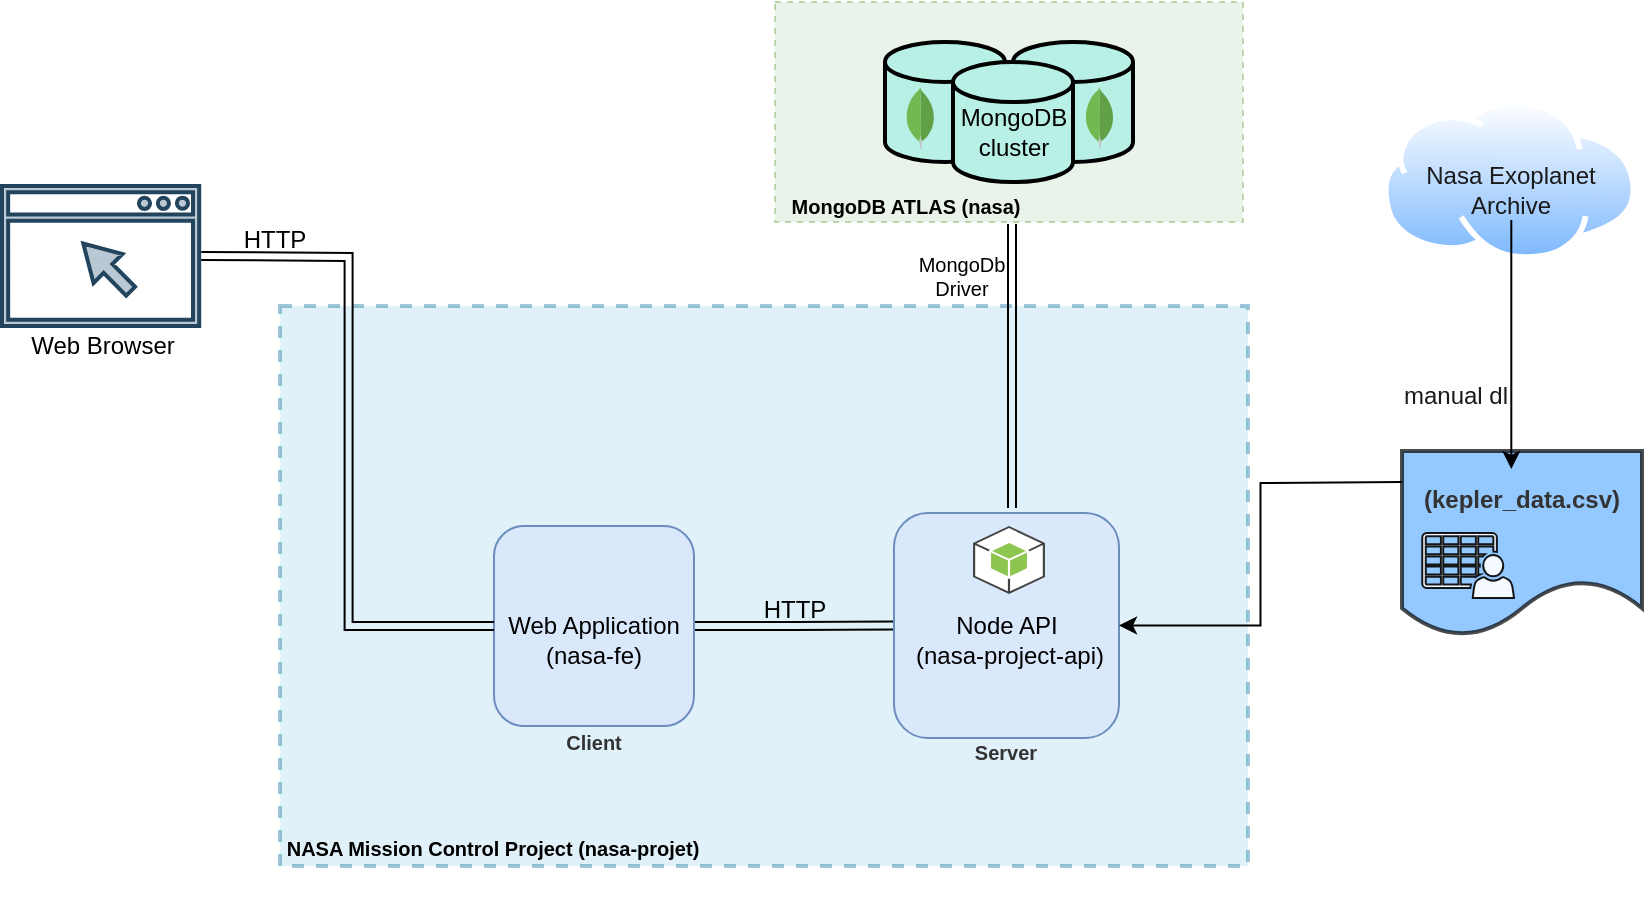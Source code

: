 <mxfile version="15.8.7" type="device"><diagram id="yLxorb2J_0gAN4Lswbhj" name="Page-1"><mxGraphModel dx="868" dy="553" grid="1" gridSize="10" guides="1" tooltips="1" connect="1" arrows="1" fold="1" page="1" pageScale="1" pageWidth="1100" pageHeight="850" background="none" math="0" shadow="0"><root><mxCell id="0"/><mxCell id="1" parent="0"/><mxCell id="WeHqNrJhPxdJs0SRAS9N-8" value="" style="rounded=0;whiteSpace=wrap;html=1;labelBackgroundColor=none;dashed=1;strokeColor=#10739e;perimeterSpacing=0;strokeWidth=2;fillColor=#b1ddf0;opacity=40;" parent="1" vertex="1"><mxGeometry x="359" y="345" width="484" height="280" as="geometry"/></mxCell><mxCell id="WeHqNrJhPxdJs0SRAS9N-4" value="" style="edgeStyle=orthogonalEdgeStyle;rounded=0;orthogonalLoop=1;jettySize=auto;html=1;shape=link;" parent="1" source="WeHqNrJhPxdJs0SRAS9N-1" target="WeHqNrJhPxdJs0SRAS9N-3" edge="1"><mxGeometry relative="1" as="geometry"/></mxCell><mxCell id="WeHqNrJhPxdJs0SRAS9N-1" value="Web Application" style="whiteSpace=wrap;html=1;aspect=fixed;fillColor=#dae8fc;strokeColor=#6c8ebf;rounded=1;" parent="1" vertex="1"><mxGeometry x="466" y="455" width="100" height="100" as="geometry"/></mxCell><mxCell id="WeHqNrJhPxdJs0SRAS9N-3" value="Node API" style="whiteSpace=wrap;html=1;aspect=fixed;labelBackgroundColor=none;fillColor=#dae8fc;strokeColor=#6c8ebf;rounded=1;" parent="1" vertex="1"><mxGeometry x="666" y="448.5" width="112.5" height="112.5" as="geometry"/></mxCell><mxCell id="WeHqNrJhPxdJs0SRAS9N-5" value="HTTP" style="text;html=1;align=center;verticalAlign=middle;resizable=0;points=[];autosize=1;strokeColor=none;fillColor=none;" parent="1" vertex="1"><mxGeometry x="591" y="487" width="50" height="20" as="geometry"/></mxCell><mxCell id="WeHqNrJhPxdJs0SRAS9N-9" value="&lt;p&gt;&lt;font style=&quot;font-size: 10px&quot;&gt;NASA Mission Control Project (nasa-projet)&lt;/font&gt;&lt;/p&gt;" style="text;strokeColor=none;fillColor=none;html=1;fontSize=24;fontStyle=1;verticalAlign=middle;align=center;dashed=1;labelBackgroundColor=none;" parent="1" vertex="1"><mxGeometry x="363" y="602" width="204" height="20" as="geometry"/></mxCell><mxCell id="1WTHmn72mVk34fDn99j9-1" value="(nasa-fe)" style="text;html=1;strokeColor=none;fillColor=none;align=center;verticalAlign=middle;whiteSpace=wrap;rounded=0;dashed=1;opacity=40;" parent="1" vertex="1"><mxGeometry x="486" y="505" width="60" height="30" as="geometry"/></mxCell><mxCell id="1WTHmn72mVk34fDn99j9-2" value="(nasa-project-api)" style="text;html=1;strokeColor=none;fillColor=none;align=center;verticalAlign=middle;whiteSpace=wrap;rounded=0;dashed=1;opacity=40;" parent="1" vertex="1"><mxGeometry x="673.5" y="505" width="100" height="30" as="geometry"/></mxCell><mxCell id="1WTHmn72mVk34fDn99j9-5" style="edgeStyle=orthogonalEdgeStyle;rounded=0;orthogonalLoop=1;jettySize=auto;html=1;entryX=0;entryY=0.5;entryDx=0;entryDy=0;shape=link;" parent="1" target="WeHqNrJhPxdJs0SRAS9N-1" edge="1"><mxGeometry relative="1" as="geometry"><mxPoint x="319.59" y="320.0" as="sourcePoint"/></mxGeometry></mxCell><mxCell id="1WTHmn72mVk34fDn99j9-3" value="" style="sketch=0;pointerEvents=1;shadow=0;dashed=0;html=1;strokeColor=#23445d;fillColor=#bac8d3;aspect=fixed;labelPosition=center;verticalLabelPosition=bottom;verticalAlign=top;align=center;outlineConnect=0;shape=mxgraph.vvd.web_browser;strokeWidth=2;" parent="1" vertex="1"><mxGeometry x="220" y="285" width="98.59" height="70" as="geometry"/></mxCell><mxCell id="1WTHmn72mVk34fDn99j9-6" value="Web Browser" style="text;html=1;strokeColor=none;fillColor=none;align=center;verticalAlign=middle;whiteSpace=wrap;rounded=0;dashed=1;" parent="1" vertex="1"><mxGeometry x="220" y="355" width="101" height="20" as="geometry"/></mxCell><mxCell id="1WTHmn72mVk34fDn99j9-7" value="" style="outlineConnect=0;dashed=0;verticalLabelPosition=bottom;verticalAlign=top;align=center;html=1;shape=mxgraph.aws3.android;fillColor=#8CC64F;gradientColor=none;strokeColor=default;strokeWidth=2;" parent="1" vertex="1"><mxGeometry x="705.5" y="455" width="36" height="34" as="geometry"/></mxCell><mxCell id="1WTHmn72mVk34fDn99j9-8" value="HTTP" style="text;html=1;align=center;verticalAlign=middle;resizable=0;points=[];autosize=1;strokeColor=none;fillColor=none;" parent="1" vertex="1"><mxGeometry x="331" y="302" width="50" height="20" as="geometry"/></mxCell><mxCell id="1WTHmn72mVk34fDn99j9-21" value="" style="edgeStyle=orthogonalEdgeStyle;rounded=0;orthogonalLoop=1;jettySize=auto;html=1;fontColor=#FFFFFF;entryX=1;entryY=0.5;entryDx=0;entryDy=0;" parent="1" target="WeHqNrJhPxdJs0SRAS9N-3" edge="1"><mxGeometry relative="1" as="geometry"><mxPoint x="920" y="433" as="sourcePoint"/></mxGeometry></mxCell><mxCell id="1WTHmn72mVk34fDn99j9-12" value="" style="shape=document;whiteSpace=wrap;html=1;boundedLbl=1;rounded=1;strokeColor=default;strokeWidth=2;fillColor=#66B2FF;opacity=70;" parent="1" vertex="1"><mxGeometry x="920" y="417.5" width="120" height="92.5" as="geometry"/></mxCell><mxCell id="1WTHmn72mVk34fDn99j9-13" value="&lt;b&gt;&lt;font color=&quot;#333333&quot;&gt;(kepler_data.csv)&lt;/font&gt;&lt;/b&gt;" style="text;html=1;align=center;verticalAlign=middle;whiteSpace=wrap;rounded=0;" parent="1" vertex="1"><mxGeometry x="950" y="426.5" width="60" height="30" as="geometry"/></mxCell><mxCell id="1WTHmn72mVk34fDn99j9-24" value="" style="group" parent="1" vertex="1" connectable="0"><mxGeometry x="910" y="242" width="127.25" height="80" as="geometry"/></mxCell><mxCell id="1WTHmn72mVk34fDn99j9-22" value="" style="aspect=fixed;perimeter=ellipsePerimeter;html=1;align=center;shadow=0;dashed=0;spacingTop=3;image;image=img/lib/active_directory/internet_cloud.svg;rounded=1;fontColor=#FFFFFF;strokeColor=default;strokeWidth=2;fillColor=#66B2FF;" parent="1WTHmn72mVk34fDn99j9-24" vertex="1"><mxGeometry x="0.27" width="126.98" height="80" as="geometry"/></mxCell><mxCell id="1WTHmn72mVk34fDn99j9-17" value="&lt;font color=&quot;#1a1a1a&quot;&gt;Nasa Exoplanet Archive&lt;/font&gt;" style="text;html=1;strokeColor=none;fillColor=none;align=center;verticalAlign=middle;whiteSpace=wrap;rounded=0;fontColor=#FFFFFF;" parent="1WTHmn72mVk34fDn99j9-24" vertex="1"><mxGeometry x="1" y="30" width="127.25" height="30" as="geometry"/></mxCell><mxCell id="1WTHmn72mVk34fDn99j9-25" value="manual dl" style="text;html=1;strokeColor=none;fillColor=none;align=center;verticalAlign=middle;whiteSpace=wrap;rounded=0;fontColor=#1A1A1A;" parent="1" vertex="1"><mxGeometry x="917" y="375" width="60" height="30" as="geometry"/></mxCell><mxCell id="1WTHmn72mVk34fDn99j9-28" style="edgeStyle=orthogonalEdgeStyle;rounded=0;orthogonalLoop=1;jettySize=auto;html=1;fontColor=#1A1A1A;" parent="1" source="1WTHmn72mVk34fDn99j9-17" target="1WTHmn72mVk34fDn99j9-13" edge="1"><mxGeometry relative="1" as="geometry"><Array as="points"><mxPoint x="975" y="380"/><mxPoint x="975" y="380"/></Array></mxGeometry></mxCell><mxCell id="439Boe0HWz0cfrYoSCYV-14" value="" style="group" vertex="1" connectable="0" parent="1"><mxGeometry x="606.5" y="193" width="234" height="112" as="geometry"/></mxCell><mxCell id="439Boe0HWz0cfrYoSCYV-1" value="" style="rounded=0;whiteSpace=wrap;html=1;fillColor=#d5e8d4;strokeColor=#82b366;dashed=1;opacity=50;" vertex="1" parent="439Boe0HWz0cfrYoSCYV-14"><mxGeometry width="234" height="110" as="geometry"/></mxCell><mxCell id="439Boe0HWz0cfrYoSCYV-11" value="&lt;font style=&quot;font-size: 10px&quot;&gt;&lt;b&gt;MongoDB ATLAS (nasa)&lt;/b&gt;&lt;/font&gt;" style="text;html=1;strokeColor=none;fillColor=none;align=center;verticalAlign=middle;whiteSpace=wrap;rounded=0;opacity=90;" vertex="1" parent="439Boe0HWz0cfrYoSCYV-14"><mxGeometry y="92" width="130" height="20" as="geometry"/></mxCell><mxCell id="439Boe0HWz0cfrYoSCYV-17" value="" style="group" vertex="1" connectable="0" parent="439Boe0HWz0cfrYoSCYV-14"><mxGeometry x="55" y="19.95" width="124" height="70.1" as="geometry"/></mxCell><mxCell id="439Boe0HWz0cfrYoSCYV-6" value="" style="strokeWidth=2;html=1;shape=mxgraph.flowchart.database;whiteSpace=wrap;fillColor=#B9F0E6;" vertex="1" parent="439Boe0HWz0cfrYoSCYV-17"><mxGeometry x="64" width="60" height="60" as="geometry"/></mxCell><mxCell id="439Boe0HWz0cfrYoSCYV-8" value="" style="strokeWidth=2;html=1;shape=mxgraph.flowchart.database;whiteSpace=wrap;fillColor=#B9F0E6;" vertex="1" parent="439Boe0HWz0cfrYoSCYV-17"><mxGeometry width="60" height="60" as="geometry"/></mxCell><mxCell id="439Boe0HWz0cfrYoSCYV-7" value="" style="strokeWidth=2;html=1;shape=mxgraph.flowchart.database;whiteSpace=wrap;fillColor=#B9F0E6;" vertex="1" parent="439Boe0HWz0cfrYoSCYV-17"><mxGeometry x="34" y="10.1" width="60" height="60" as="geometry"/></mxCell><mxCell id="439Boe0HWz0cfrYoSCYV-9" value="MongoDB&lt;br&gt;cluster" style="text;html=1;strokeColor=none;fillColor=none;align=center;verticalAlign=middle;whiteSpace=wrap;rounded=0;" vertex="1" parent="439Boe0HWz0cfrYoSCYV-17"><mxGeometry x="34" y="30" width="60" height="30" as="geometry"/></mxCell><mxCell id="439Boe0HWz0cfrYoSCYV-5" value="" style="dashed=0;outlineConnect=0;html=1;align=center;labelPosition=center;verticalLabelPosition=bottom;verticalAlign=top;shape=mxgraph.weblogos.mongodb;opacity=90;" vertex="1" parent="439Boe0HWz0cfrYoSCYV-17"><mxGeometry x="10.4" y="22.58" width="14.6" height="31.05" as="geometry"/></mxCell><mxCell id="439Boe0HWz0cfrYoSCYV-10" value="" style="dashed=0;outlineConnect=0;html=1;align=center;labelPosition=center;verticalLabelPosition=bottom;verticalAlign=top;shape=mxgraph.weblogos.mongodb;opacity=90;" vertex="1" parent="439Boe0HWz0cfrYoSCYV-17"><mxGeometry x="100" y="22.58" width="14.6" height="31.05" as="geometry"/></mxCell><mxCell id="439Boe0HWz0cfrYoSCYV-21" value="" style="edgeStyle=orthogonalEdgeStyle;rounded=0;orthogonalLoop=1;jettySize=auto;html=1;fontSize=10;shape=link;" edge="1" parent="1"><mxGeometry relative="1" as="geometry"><mxPoint x="725" y="304" as="sourcePoint"/><mxPoint x="725" y="446" as="targetPoint"/></mxGeometry></mxCell><mxCell id="439Boe0HWz0cfrYoSCYV-23" value="MongoDb Driver" style="text;html=1;strokeColor=none;fillColor=none;align=center;verticalAlign=middle;whiteSpace=wrap;rounded=0;fontSize=10;opacity=90;" vertex="1" parent="1"><mxGeometry x="670" y="315" width="60" height="30" as="geometry"/></mxCell><mxCell id="439Boe0HWz0cfrYoSCYV-24" value="" style="sketch=0;pointerEvents=1;shadow=0;dashed=0;html=1;labelPosition=center;verticalLabelPosition=bottom;verticalAlign=top;outlineConnect=0;align=center;shape=mxgraph.office.users.csv_file;fontSize=10;opacity=90;" vertex="1" parent="1"><mxGeometry x="930.13" y="458.5" width="45.87" height="32.5" as="geometry"/></mxCell><mxCell id="439Boe0HWz0cfrYoSCYV-25" value="&lt;b&gt;Client&lt;/b&gt;" style="text;html=1;strokeColor=none;fillColor=none;align=center;verticalAlign=middle;whiteSpace=wrap;rounded=0;fontSize=10;fontColor=#333333;opacity=90;" vertex="1" parent="1"><mxGeometry x="486" y="555" width="60" height="15" as="geometry"/></mxCell><mxCell id="439Boe0HWz0cfrYoSCYV-26" value="&lt;b&gt;Server&lt;/b&gt;" style="text;html=1;strokeColor=none;fillColor=none;align=center;verticalAlign=middle;whiteSpace=wrap;rounded=0;fontSize=10;fontColor=#333333;opacity=90;" vertex="1" parent="1"><mxGeometry x="692.25" y="562" width="60" height="12" as="geometry"/></mxCell></root></mxGraphModel></diagram></mxfile>